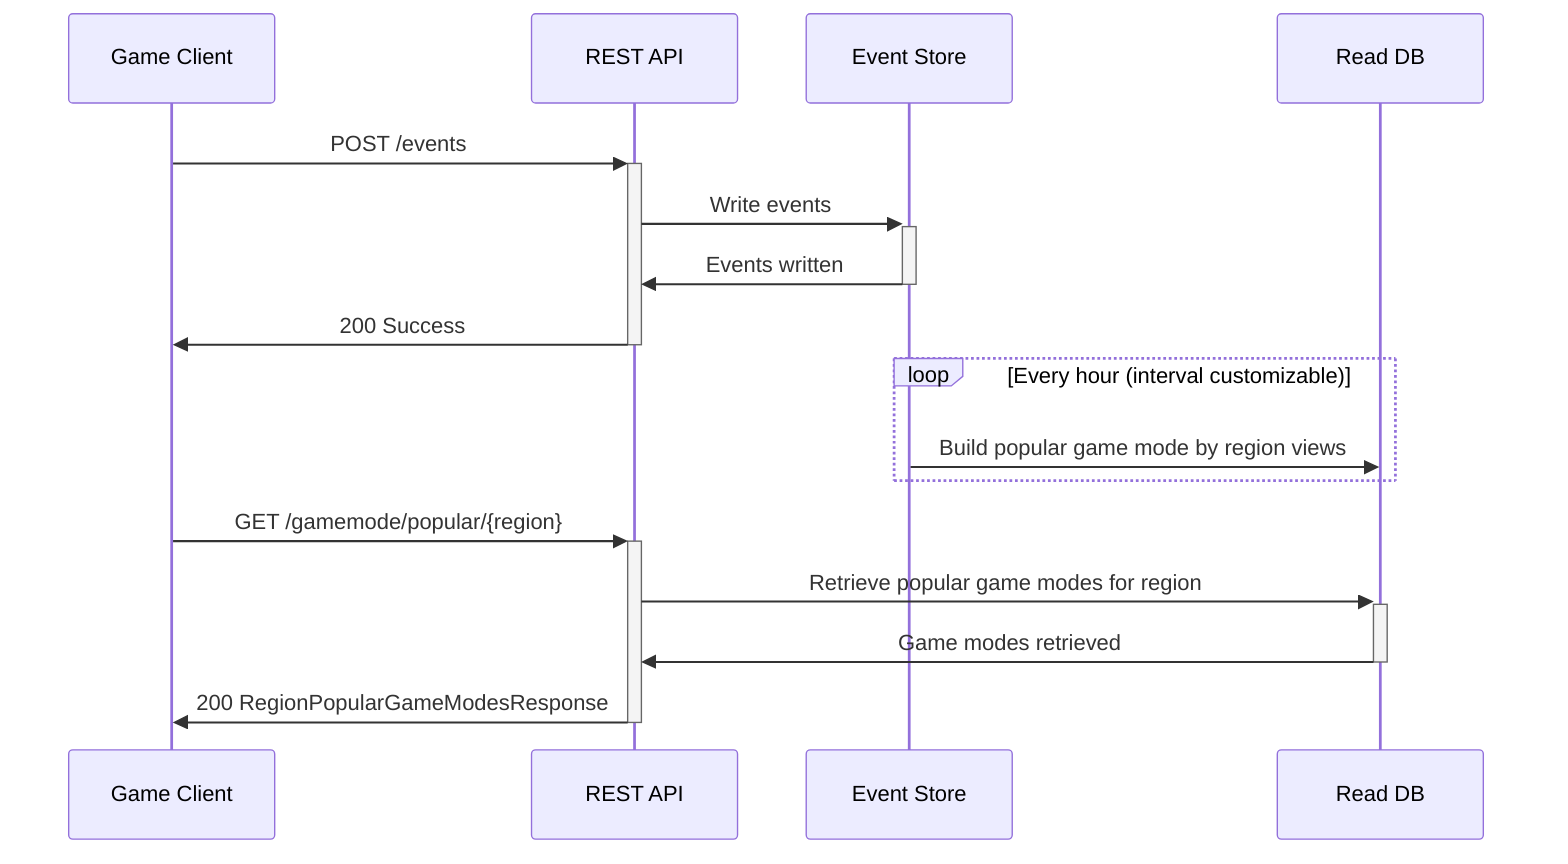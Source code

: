 sequenceDiagram
    Game Client->>+REST API: POST /events
    REST API->>+Event Store: Write events
    Event Store->>-REST API: Events written
    REST API->>-Game Client: 200 Success
    loop Every hour (interval customizable)
        Event Store->>Read DB: Build popular game mode by region views
    end
    Game Client->>+REST API: GET /gamemode/popular/{region}
    REST API->>+Read DB: Retrieve popular game modes for region
    Read DB->>-REST API: Game modes retrieved
    REST API->>-Game Client: 200 RegionPopularGameModesResponse